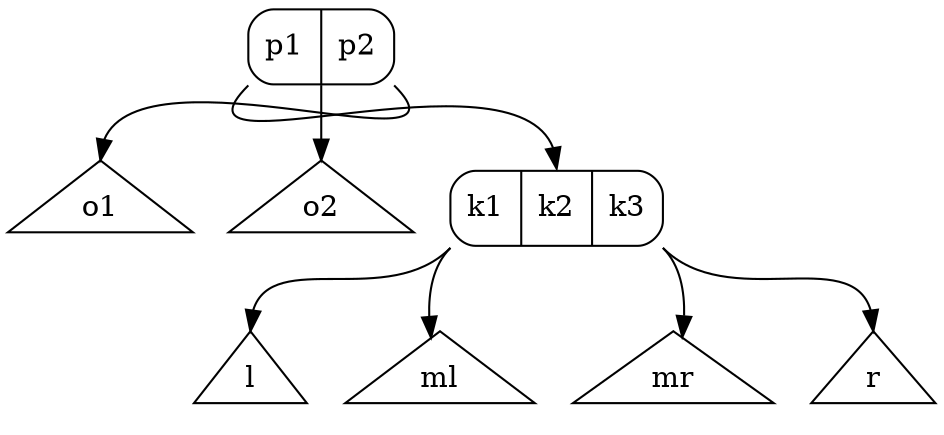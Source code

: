 digraph G {
    node [ ordering = out ];
    p [ shape = Mrecord, label = "<f1> p1|<f2> p2" ];
    "p":f1 -> o1 [tailport = se, headport = n ];
    p -> o2  [headport = n ];
    "p":f2 -> n [tailport = sw, headport = n ];
    o1 [ shape = triangle ];
    o2 [ shape = triangle ];
    n [ shape = Mrecord, label = "<f1> k1|<f2> k2| <f3> k3" ];
    "n":f1 -> l  [ tailport = sw, headport = n ];
    "n":f2 -> ml [ tailport = sw ];
    "n":f2 -> mr [ tailport = se ];
    "n":f3 -> r  [ tailport = se, headport = n ];
    l  [ shape = triangle ];
    ml [ shape = triangle ];
    mr [ shape = triangle ];
    r  [ shape = triangle ];
}
